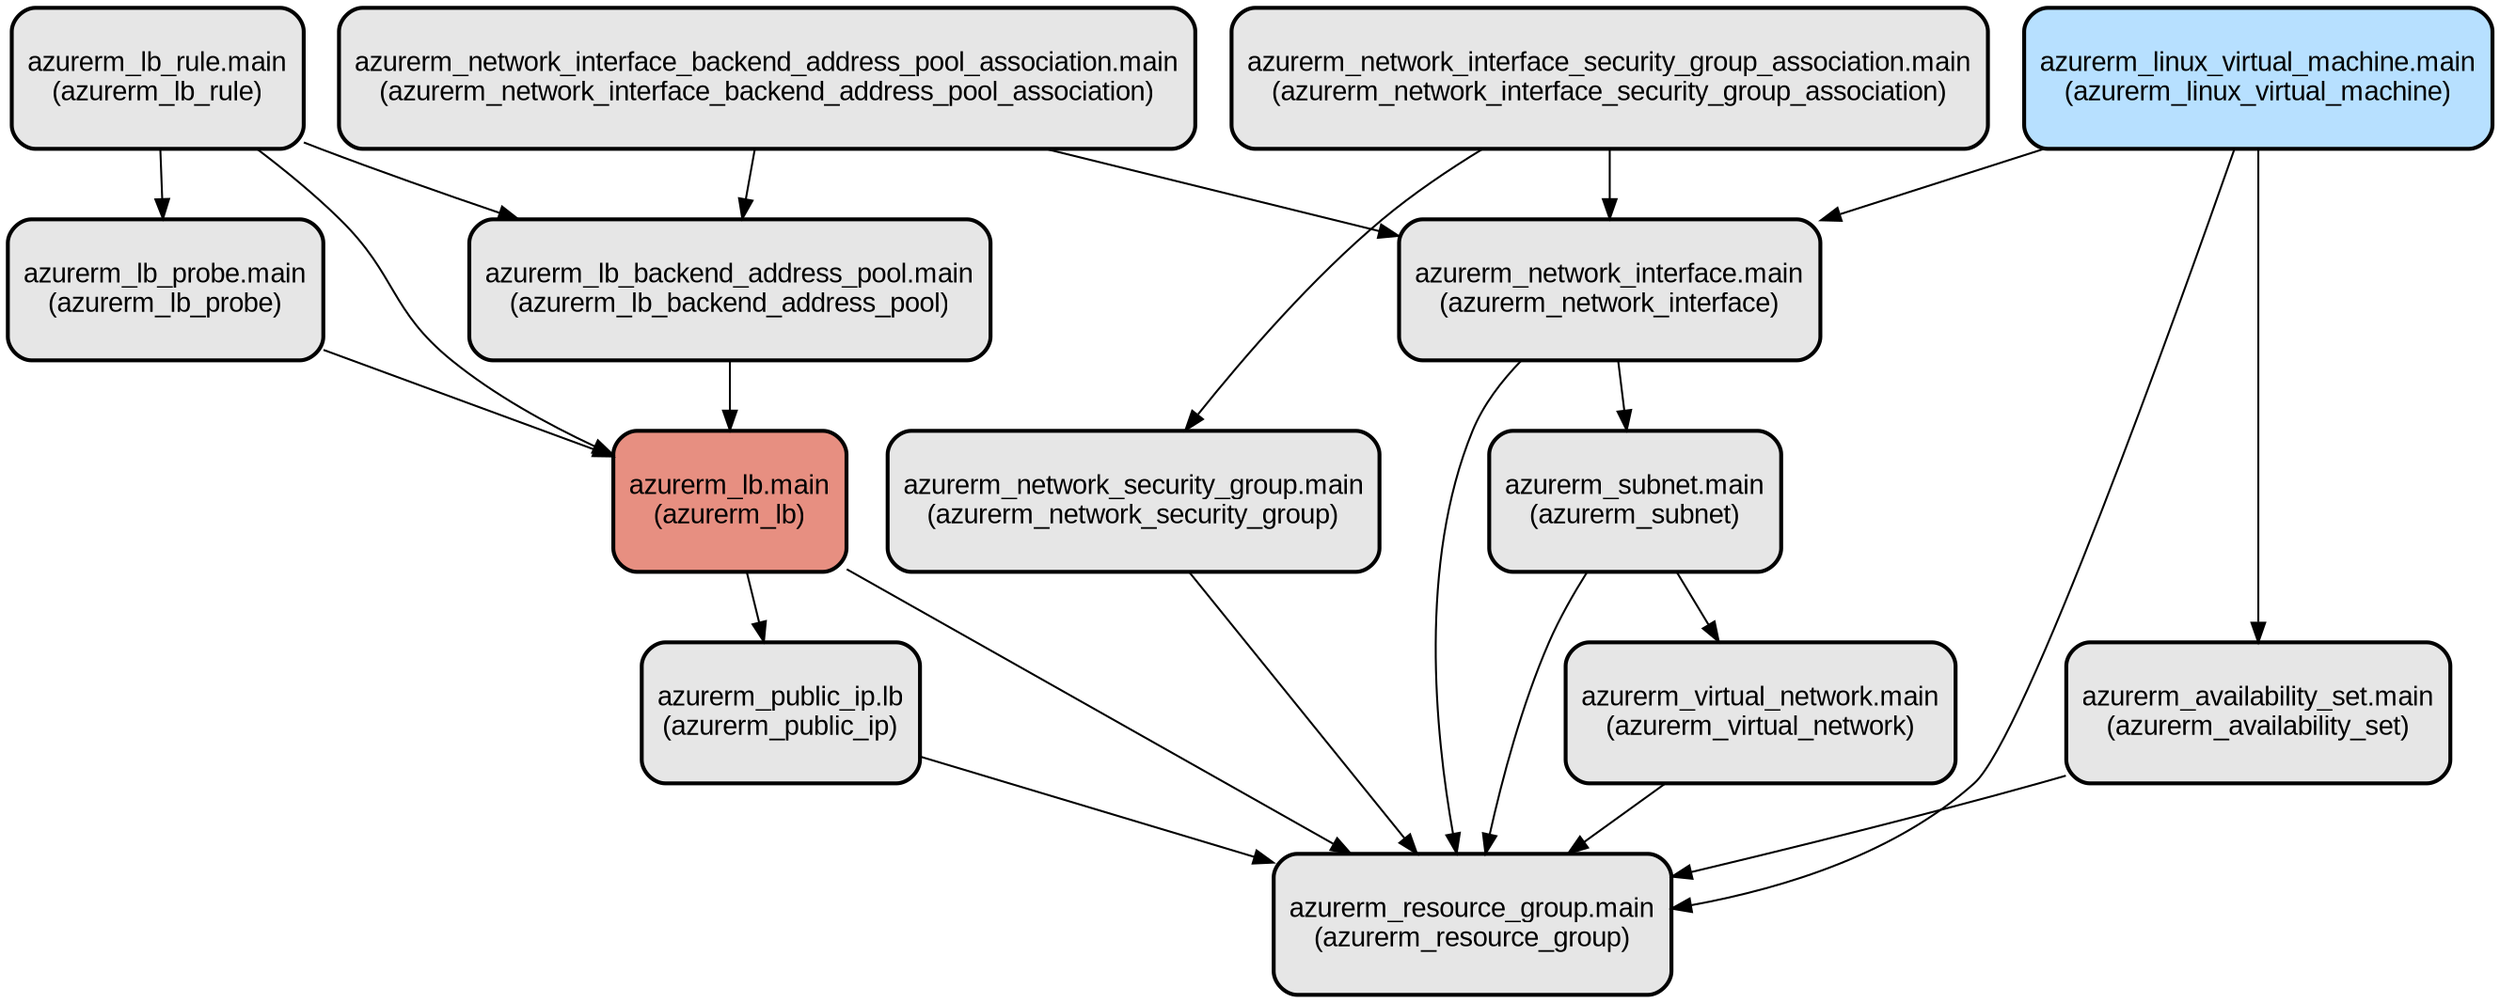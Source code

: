 digraph INFRA {
  node [ color = "black", fillcolor = "#E6E6E6", height =1, style = "filled,bold,rounded", fontname = "Arial" ];
  "azurerm_resource_group.main" [ label = "azurerm_resource_group.main
(azurerm_resource_group)", shape =rectangle ];
  "azurerm_virtual_network.main" [ label = "azurerm_virtual_network.main
(azurerm_virtual_network)", shape =rectangle ];
  "azurerm_subnet.main" [ label = "azurerm_subnet.main
(azurerm_subnet)", shape =rectangle ];
  "azurerm_public_ip.lb" [ label = "azurerm_public_ip.lb
(azurerm_public_ip)", shape =rectangle ];
  "azurerm_lb.main" [ label = "azurerm_lb.main
(azurerm_lb)", shape =rectangle, fillcolor = "#E78F81" ];
  "azurerm_lb_backend_address_pool.main" [ label = "azurerm_lb_backend_address_pool.main
(azurerm_lb_backend_address_pool)", shape =rectangle ];
  "azurerm_lb_probe.main" [ label = "azurerm_lb_probe.main
(azurerm_lb_probe)", shape =rectangle ];
  "azurerm_lb_rule.main" [ label = "azurerm_lb_rule.main
(azurerm_lb_rule)", shape =rectangle ];
  "azurerm_network_security_group.main" [ label = "azurerm_network_security_group.main
(azurerm_network_security_group)", shape =rectangle ];
  "azurerm_network_interface.main" [ label = "azurerm_network_interface.main
(azurerm_network_interface)", shape =rectangle ];
  "azurerm_network_interface_security_group_association.main" [ label = "azurerm_network_interface_security_group_association.main
(azurerm_network_interface_security_group_association)", shape =rectangle ];
  "azurerm_availability_set.main" [ label = "azurerm_availability_set.main
(azurerm_availability_set)", shape =rectangle ];
  "azurerm_linux_virtual_machine.main" [ label = "azurerm_linux_virtual_machine.main
(azurerm_linux_virtual_machine)", shape =rectangle, fillcolor = "#B7E0FF" ];
  "azurerm_network_interface_backend_address_pool_association.main" [ label = "azurerm_network_interface_backend_address_pool_association.main
(azurerm_network_interface_backend_address_pool_association)", shape =rectangle ];
  "azurerm_virtual_network.main" -> "azurerm_resource_group.main";
  "azurerm_subnet.main" -> "azurerm_resource_group.main";
  "azurerm_subnet.main" -> "azurerm_virtual_network.main";
  "azurerm_public_ip.lb" -> "azurerm_resource_group.main";
  "azurerm_lb.main" -> "azurerm_resource_group.main";
  "azurerm_lb.main" -> "azurerm_public_ip.lb";
  "azurerm_lb_backend_address_pool.main" -> "azurerm_lb.main";
  "azurerm_lb_probe.main" -> "azurerm_lb.main";
  "azurerm_lb_rule.main" -> "azurerm_lb.main";
  "azurerm_lb_rule.main" -> "azurerm_lb_backend_address_pool.main";
  "azurerm_lb_rule.main" -> "azurerm_lb_probe.main";
  "azurerm_network_security_group.main" -> "azurerm_resource_group.main";
  "azurerm_network_interface.main" -> "azurerm_resource_group.main";
  "azurerm_network_interface.main" -> "azurerm_subnet.main";
  "azurerm_network_interface_security_group_association.main" -> "azurerm_network_interface.main";
  "azurerm_network_interface_security_group_association.main" -> "azurerm_network_security_group.main";
  "azurerm_availability_set.main" -> "azurerm_resource_group.main";
  "azurerm_linux_virtual_machine.main" -> "azurerm_resource_group.main";
  "azurerm_linux_virtual_machine.main" -> "azurerm_network_interface.main";
  "azurerm_linux_virtual_machine.main" -> "azurerm_availability_set.main";
  "azurerm_network_interface_backend_address_pool_association.main" -> "azurerm_network_interface.main";
  "azurerm_network_interface_backend_address_pool_association.main" -> "azurerm_lb_backend_address_pool.main";
}
